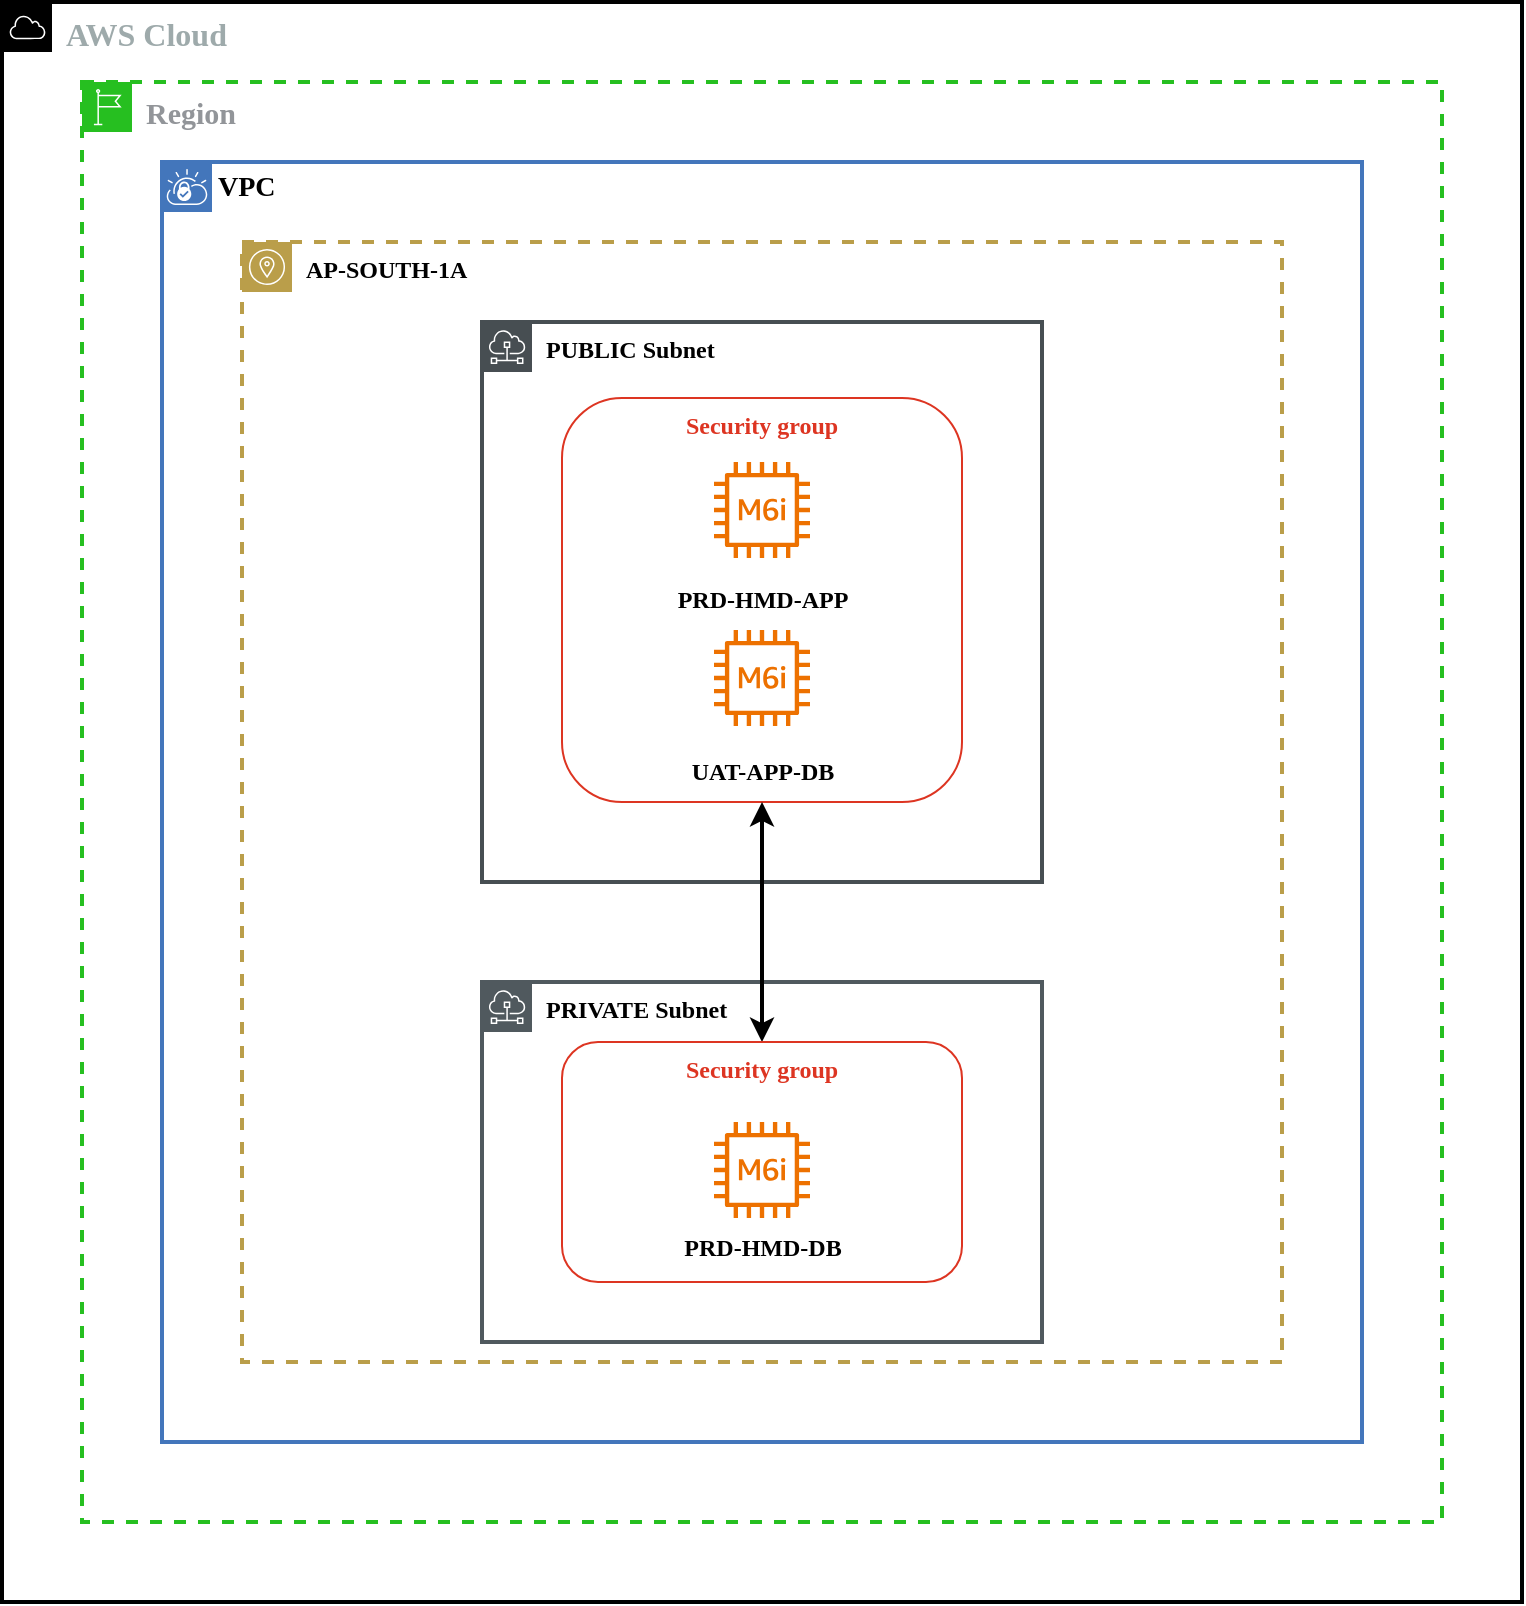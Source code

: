 <mxfile version="22.1.2" type="github">
  <diagram name="Page-1" id="QZaOCCa2CXClQdpz971x">
    <mxGraphModel dx="1035" dy="536" grid="1" gridSize="10" guides="1" tooltips="1" connect="1" arrows="1" fold="1" page="1" pageScale="1" pageWidth="850" pageHeight="1100" math="0" shadow="0">
      <root>
        <mxCell id="0" />
        <mxCell id="1" parent="0" />
        <mxCell id="zWq0DZ0RbpLFLj6K2Atk-1" value="&lt;font face=&quot;Times New Roman&quot; color=&quot;#9eaaab&quot; style=&quot;font-size: 16px;&quot;&gt;&lt;b&gt;AWS Cloud&lt;/b&gt;&lt;/font&gt;" style="sketch=0;outlineConnect=0;gradientColor=none;html=1;whiteSpace=wrap;fontSize=12;fontStyle=0;shape=mxgraph.aws4.group;grIcon=mxgraph.aws4.group_aws_cloud;strokeColor=#000000;fillColor=none;verticalAlign=top;align=left;spacingLeft=30;fontColor=#AAB7B8;dashed=0;strokeWidth=2;" vertex="1" parent="1">
          <mxGeometry x="80" y="40" width="760" height="800" as="geometry" />
        </mxCell>
        <mxCell id="zWq0DZ0RbpLFLj6K2Atk-2" value="&lt;font color=&quot;#929599&quot; face=&quot;Times New Roman&quot; style=&quot;font-size: 15px;&quot;&gt;&lt;b&gt;Region&lt;/b&gt;&lt;/font&gt;" style="sketch=0;outlineConnect=0;gradientColor=none;html=1;whiteSpace=wrap;fontSize=12;fontStyle=0;shape=mxgraph.aws4.group;grIcon=mxgraph.aws4.group_region;strokeColor=#26BF20;fillColor=none;verticalAlign=top;align=left;spacingLeft=30;fontColor=#B6BABF;dashed=1;strokeWidth=2;" vertex="1" parent="1">
          <mxGeometry x="120" y="80" width="680" height="720" as="geometry" />
        </mxCell>
        <mxCell id="zWq0DZ0RbpLFLj6K2Atk-3" value="&lt;font face=&quot;Times New Roman&quot; style=&quot;font-size: 14px;&quot;&gt;&lt;b&gt;VPC&lt;/b&gt;&lt;/font&gt;" style="shape=mxgraph.ibm.box;prType=vpc;fontStyle=0;verticalAlign=top;align=left;spacingLeft=32;spacingTop=4;fillColor=none;rounded=0;whiteSpace=wrap;html=1;strokeColor=#4376BB;strokeWidth=2;dashed=0;container=1;spacing=-4;collapsible=0;expand=0;recursiveResize=0;" vertex="1" parent="1">
          <mxGeometry x="160" y="120" width="600" height="640" as="geometry" />
        </mxCell>
        <mxCell id="zWq0DZ0RbpLFLj6K2Atk-4" value="&lt;font face=&quot;Times New Roman&quot; color=&quot;#000000&quot;&gt;&lt;b&gt;AP-SOUTH-1A&lt;/b&gt;&lt;/font&gt;" style="sketch=0;outlineConnect=0;gradientColor=none;html=1;whiteSpace=wrap;fontSize=12;fontStyle=0;shape=mxgraph.aws4.group;grIcon=mxgraph.aws4.group_availability_zone;strokeColor=#BA9E4A;fillColor=none;verticalAlign=top;align=left;spacingLeft=30;fontColor=#545B64;dashed=1;strokeWidth=2;perimeterSpacing=0;" vertex="1" parent="zWq0DZ0RbpLFLj6K2Atk-3">
          <mxGeometry x="40" y="40" width="520" height="560" as="geometry" />
        </mxCell>
        <mxCell id="zWq0DZ0RbpLFLj6K2Atk-5" value="&lt;b&gt;&lt;font face=&quot;Times New Roman&quot; color=&quot;#000000&quot;&gt;PUBLIC Subnet&lt;/font&gt;&lt;/b&gt;" style="outlineConnect=0;gradientColor=none;html=1;whiteSpace=wrap;fontSize=12;fontStyle=0;shape=mxgraph.aws4.group;grIcon=mxgraph.aws4.group_subnet;strokeColor=#474e52;fillColor=none;verticalAlign=top;align=left;spacingLeft=30;fontColor=#879196;dashed=0;strokeWidth=2;labelBackgroundColor=none;shadow=0;" vertex="1" parent="zWq0DZ0RbpLFLj6K2Atk-3">
          <mxGeometry x="160" y="80" width="280" height="280" as="geometry" />
        </mxCell>
        <mxCell id="zWq0DZ0RbpLFLj6K2Atk-7" value="&lt;font face=&quot;Times New Roman&quot;&gt;&lt;b&gt;Security group&lt;/b&gt;&lt;/font&gt;" style="fillColor=none;strokeColor=#DD3522;verticalAlign=top;fontStyle=0;fontColor=#DD3522;whiteSpace=wrap;html=1;rounded=1;" vertex="1" parent="zWq0DZ0RbpLFLj6K2Atk-3">
          <mxGeometry x="200" y="118" width="200" height="202" as="geometry" />
        </mxCell>
        <mxCell id="zWq0DZ0RbpLFLj6K2Atk-32" value="&lt;font face=&quot;Times New Roman&quot; color=&quot;#000000&quot;&gt;&lt;b&gt;PRIVATE Subnet&lt;/b&gt;&lt;/font&gt;" style="outlineConnect=0;gradientColor=none;html=1;whiteSpace=wrap;fontSize=12;fontStyle=0;shape=mxgraph.aws4.group;grIcon=mxgraph.aws4.group_subnet;strokeColor=#50595e;fillColor=none;verticalAlign=top;align=left;spacingLeft=30;fontColor=#879196;dashed=0;strokeWidth=2;" vertex="1" parent="zWq0DZ0RbpLFLj6K2Atk-3">
          <mxGeometry x="160" y="410" width="280" height="180" as="geometry" />
        </mxCell>
        <mxCell id="zWq0DZ0RbpLFLj6K2Atk-8" value="" style="sketch=0;outlineConnect=0;fontColor=#232F3E;gradientColor=none;fillColor=#ED7100;strokeColor=none;dashed=0;verticalLabelPosition=bottom;verticalAlign=top;align=center;html=1;fontSize=12;fontStyle=0;aspect=fixed;pointerEvents=1;shape=mxgraph.aws4.ec2_m6i_instance;" vertex="1" parent="zWq0DZ0RbpLFLj6K2Atk-3">
          <mxGeometry x="276" y="150" width="48" height="48" as="geometry" />
        </mxCell>
        <mxCell id="zWq0DZ0RbpLFLj6K2Atk-10" value="" style="sketch=0;outlineConnect=0;fontColor=#232F3E;gradientColor=none;fillColor=#ED7100;strokeColor=none;dashed=0;verticalLabelPosition=bottom;verticalAlign=top;align=center;html=1;fontSize=12;fontStyle=0;aspect=fixed;pointerEvents=1;shape=mxgraph.aws4.ec2_m6i_instance;" vertex="1" parent="zWq0DZ0RbpLFLj6K2Atk-3">
          <mxGeometry x="276" y="234" width="48" height="48" as="geometry" />
        </mxCell>
        <mxCell id="zWq0DZ0RbpLFLj6K2Atk-34" style="edgeStyle=orthogonalEdgeStyle;rounded=0;orthogonalLoop=1;jettySize=auto;html=1;exitX=0.5;exitY=0;exitDx=0;exitDy=0;startArrow=classic;startFill=1;strokeWidth=2;" edge="1" parent="zWq0DZ0RbpLFLj6K2Atk-3" source="zWq0DZ0RbpLFLj6K2Atk-33" target="zWq0DZ0RbpLFLj6K2Atk-14">
          <mxGeometry relative="1" as="geometry" />
        </mxCell>
        <mxCell id="zWq0DZ0RbpLFLj6K2Atk-33" value="&lt;font face=&quot;Times New Roman&quot;&gt;&lt;b&gt;Security group&lt;/b&gt;&lt;/font&gt;" style="fillColor=none;strokeColor=#DD3522;verticalAlign=top;fontStyle=0;fontColor=#DD3522;whiteSpace=wrap;html=1;rounded=1;" vertex="1" parent="zWq0DZ0RbpLFLj6K2Atk-3">
          <mxGeometry x="200" y="440" width="200" height="120" as="geometry" />
        </mxCell>
        <mxCell id="zWq0DZ0RbpLFLj6K2Atk-9" value="" style="sketch=0;outlineConnect=0;fontColor=#232F3E;gradientColor=none;fillColor=#ED7100;strokeColor=none;dashed=0;verticalLabelPosition=bottom;verticalAlign=top;align=center;html=1;fontSize=12;fontStyle=0;aspect=fixed;pointerEvents=1;shape=mxgraph.aws4.ec2_m6i_instance;" vertex="1" parent="zWq0DZ0RbpLFLj6K2Atk-3">
          <mxGeometry x="276" y="480" width="48" height="48" as="geometry" />
        </mxCell>
        <mxCell id="zWq0DZ0RbpLFLj6K2Atk-15" value="&lt;font face=&quot;Times New Roman&quot;&gt;&lt;b&gt;PRD-HMD-DB&lt;/b&gt;&lt;/font&gt;" style="text;html=1;align=center;verticalAlign=middle;resizable=0;points=[];autosize=1;strokeColor=none;fillColor=none;" vertex="1" parent="zWq0DZ0RbpLFLj6K2Atk-3">
          <mxGeometry x="250" y="528" width="100" height="30" as="geometry" />
        </mxCell>
        <mxCell id="zWq0DZ0RbpLFLj6K2Atk-13" value="&lt;font face=&quot;Times New Roman&quot;&gt;&lt;b&gt;PRD-HMD-APP&lt;/b&gt;&lt;/font&gt;" style="text;html=1;align=center;verticalAlign=middle;resizable=0;points=[];autosize=1;strokeColor=none;fillColor=none;" vertex="1" parent="zWq0DZ0RbpLFLj6K2Atk-3">
          <mxGeometry x="245" y="204" width="110" height="30" as="geometry" />
        </mxCell>
        <mxCell id="zWq0DZ0RbpLFLj6K2Atk-14" value="&lt;font face=&quot;Times New Roman&quot;&gt;&lt;b&gt;UAT-APP-DB&lt;/b&gt;&lt;/font&gt;" style="text;html=1;align=center;verticalAlign=middle;resizable=0;points=[];autosize=1;strokeColor=none;fillColor=none;" vertex="1" parent="zWq0DZ0RbpLFLj6K2Atk-3">
          <mxGeometry x="255" y="290" width="90" height="30" as="geometry" />
        </mxCell>
      </root>
    </mxGraphModel>
  </diagram>
</mxfile>
